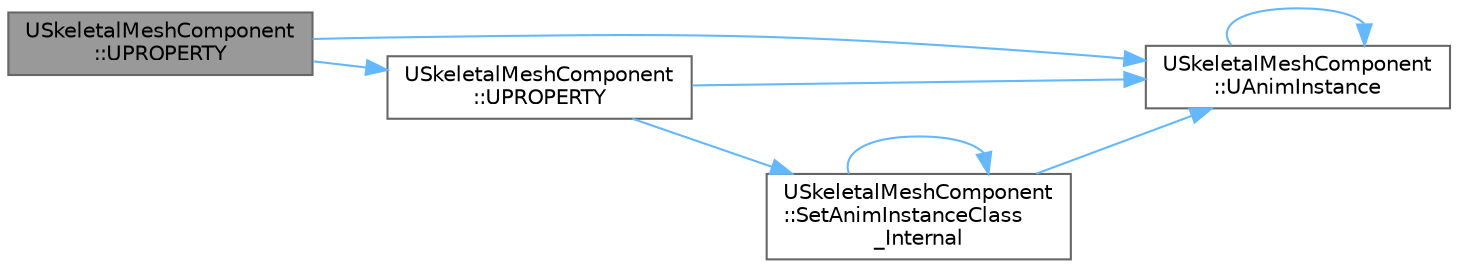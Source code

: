 digraph "USkeletalMeshComponent::UPROPERTY"
{
 // INTERACTIVE_SVG=YES
 // LATEX_PDF_SIZE
  bgcolor="transparent";
  edge [fontname=Helvetica,fontsize=10,labelfontname=Helvetica,labelfontsize=10];
  node [fontname=Helvetica,fontsize=10,shape=box,height=0.2,width=0.4];
  rankdir="LR";
  Node1 [id="Node000001",label="USkeletalMeshComponent\l::UPROPERTY",height=0.2,width=0.4,color="gray40", fillcolor="grey60", style="filled", fontcolor="black",tooltip="The active animation graph program instance."];
  Node1 -> Node2 [id="edge1_Node000001_Node000002",color="steelblue1",style="solid",tooltip=" "];
  Node2 [id="Node000002",label="USkeletalMeshComponent\l::UAnimInstance",height=0.2,width=0.4,color="grey40", fillcolor="white", style="filled",URL="$d2/d04/classUSkeletalMeshComponent.html#a7e4b41193f178eb31ee0135c26b62d3a",tooltip=" "];
  Node2 -> Node2 [id="edge2_Node000002_Node000002",color="steelblue1",style="solid",tooltip=" "];
  Node1 -> Node3 [id="edge3_Node000001_Node000003",color="steelblue1",style="solid",tooltip=" "];
  Node3 [id="Node000003",label="USkeletalMeshComponent\l::UPROPERTY",height=0.2,width=0.4,color="grey40", fillcolor="white", style="filled",URL="$d2/d04/classUSkeletalMeshComponent.html#ac6b02d3c3efd60d79117dfaf9bce3ee7",tooltip=" "];
  Node3 -> Node4 [id="edge4_Node000003_Node000004",color="steelblue1",style="solid",tooltip=" "];
  Node4 [id="Node000004",label="USkeletalMeshComponent\l::SetAnimInstanceClass\l_Internal",height=0.2,width=0.4,color="grey40", fillcolor="white", style="filled",URL="$d2/d04/classUSkeletalMeshComponent.html#a2b027634354b9d56f0e5ec8bdee45183",tooltip=" "];
  Node4 -> Node4 [id="edge5_Node000004_Node000004",color="steelblue1",style="solid",tooltip=" "];
  Node4 -> Node2 [id="edge6_Node000004_Node000002",color="steelblue1",style="solid",tooltip=" "];
  Node3 -> Node2 [id="edge7_Node000003_Node000002",color="steelblue1",style="solid",tooltip=" "];
}
